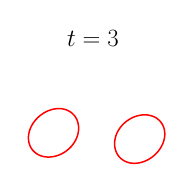 \begin{tikzpicture}[scale=0.36]

\begin{axis}[
  xmin = -6,
  xmax = 2,
  ymin = -2,
  ymax = 2,
  axis equal = true,
  hide axis,
  title = {\Huge$t=3$}
  ]

\addplot [mark=none,red,line width=1.5] table{
-2.598e+00 4.883e-01
-2.614e+00 5.765e-01
-2.639e+00 6.629e-01
-2.674e+00 7.467e-01
-2.719e+00 8.267e-01
-2.775e+00 9.018e-01
-2.841e+00 9.704e-01
-2.916e+00 1.031e+00
-3.001e+00 1.082e+00
-3.093e+00 1.123e+00
-3.191e+00 1.153e+00
-3.293e+00 1.171e+00
-3.399e+00 1.177e+00
-3.506e+00 1.172e+00
-3.613e+00 1.157e+00
-3.718e+00 1.131e+00
-3.821e+00 1.095e+00
-3.921e+00 1.052e+00
-4.016e+00 9.998e-01
-4.107e+00 9.411e-01
-4.192e+00 8.762e-01
-4.271e+00 8.059e-01
-4.343e+00 7.311e-01
-4.409e+00 6.523e-01
-4.467e+00 5.703e-01
-4.518e+00 4.857e-01
-4.561e+00 3.991e-01
-4.597e+00 3.11e-01
-4.625e+00 2.217e-01
-4.644e+00 1.319e-01
-4.655e+00 4.174e-02
-4.658e+00 -4.826e-02
-4.652e+00 -1.377e-01
-4.636e+00 -2.259e-01
-4.61e+00 -3.122e-01
-4.574e+00 -3.956e-01
-4.528e+00 -4.75e-01
-4.471e+00 -5.491e-01
-4.404e+00 -6.165e-01
-4.327e+00 -6.759e-01
-4.242e+00 -7.26e-01
-4.15e+00 -7.659e-01
-4.052e+00 -7.949e-01
-3.949e+00 -8.129e-01
-3.844e+00 -8.197e-01
-3.737e+00 -8.156e-01
-3.63e+00 -8.011e-01
-3.524e+00 -7.766e-01
-3.42e+00 -7.428e-01
-3.32e+00 -7.003e-01
-3.224e+00 -6.498e-01
-3.132e+00 -5.922e-01
-3.047e+00 -5.28e-01
-2.968e+00 -4.582e-01
-2.895e+00 -3.835e-01
-2.83e+00 -3.045e-01
-2.772e+00 -2.222e-01
-2.722e+00 -1.371e-01
-2.68e+00 -4.985e-02
-2.646e+00 3.884e-02
-2.62e+00 1.285e-01
-2.602e+00 2.187e-01
-2.592e+00 3.09e-01
-2.591e+00 3.99e-01
-2.598e+00 4.883e-01
};

\addplot [mark=none,red,line width=1.5] table{
9.515e-01 2.377e-01
9.357e-01 3.259e-01
9.101e-01 4.122e-01
8.742e-01 4.956e-01
8.279e-01 5.75e-01
7.711e-01 6.491e-01
7.041e-01 7.165e-01
6.275e-01 7.759e-01
5.424e-01 8.26e-01
4.5e-01 8.659e-01
3.517e-01 8.949e-01
2.49e-01 9.129e-01
1.435e-01 9.197e-01
3.664e-02 9.156e-01
-7.034e-02 9.011e-01
-1.762e-01 8.766e-01
-2.798e-01 8.428e-01
-3.801e-01 8.003e-01
-4.763e-01 7.498e-01
-5.675e-01 6.922e-01
-6.531e-01 6.28e-01
-7.324e-01 5.582e-01
-8.049e-01 4.835e-01
-8.701e-01 4.045e-01
-9.279e-01 3.222e-01
-9.779e-01 2.37e-01
-1.02e+00 1.498e-01
-1.054e+00 6.116e-02
-1.08e+00 -2.85e-02
-1.098e+00 -1.187e-01
-1.108e+00 -2.09e-01
-1.109e+00 -2.99e-01
-1.102e+00 -3.883e-01
-1.086e+00 -4.765e-01
-1.061e+00 -5.629e-01
-1.026e+00 -6.467e-01
-9.807e-01 -7.267e-01
-9.251e-01 -8.018e-01
-8.593e-01 -8.704e-01
-7.838e-01 -9.31e-01
-6.994e-01 -9.823e-01
-6.074e-01 -1.023e+00
-5.092e-01 -1.053e+00
-4.066e-01 -1.071e+00
-3.011e-01 -1.077e+00
-1.942e-01 -1.072e+00
-8.739e-02 -1.057e+00
1.812e-02 -1.031e+00
1.212e-01 -9.955e-01
2.209e-01 -9.515e-01
3.164e-01 -8.998e-01
4.07e-01 -8.411e-01
4.92e-01 -7.762e-01
5.709e-01 -7.059e-01
6.432e-01 -6.311e-01
7.087e-01 -5.523e-01
7.67e-01 -4.703e-01
8.179e-01 -3.857e-01
8.613e-01 -2.991e-01
8.969e-01 -2.11e-01
9.245e-01 -1.218e-01
9.441e-01 -3.188e-02
9.553e-01 5.826e-02
9.579e-01 1.483e-01
9.515e-01 2.377e-01
};

\end{axis}
\end{tikzpicture}

